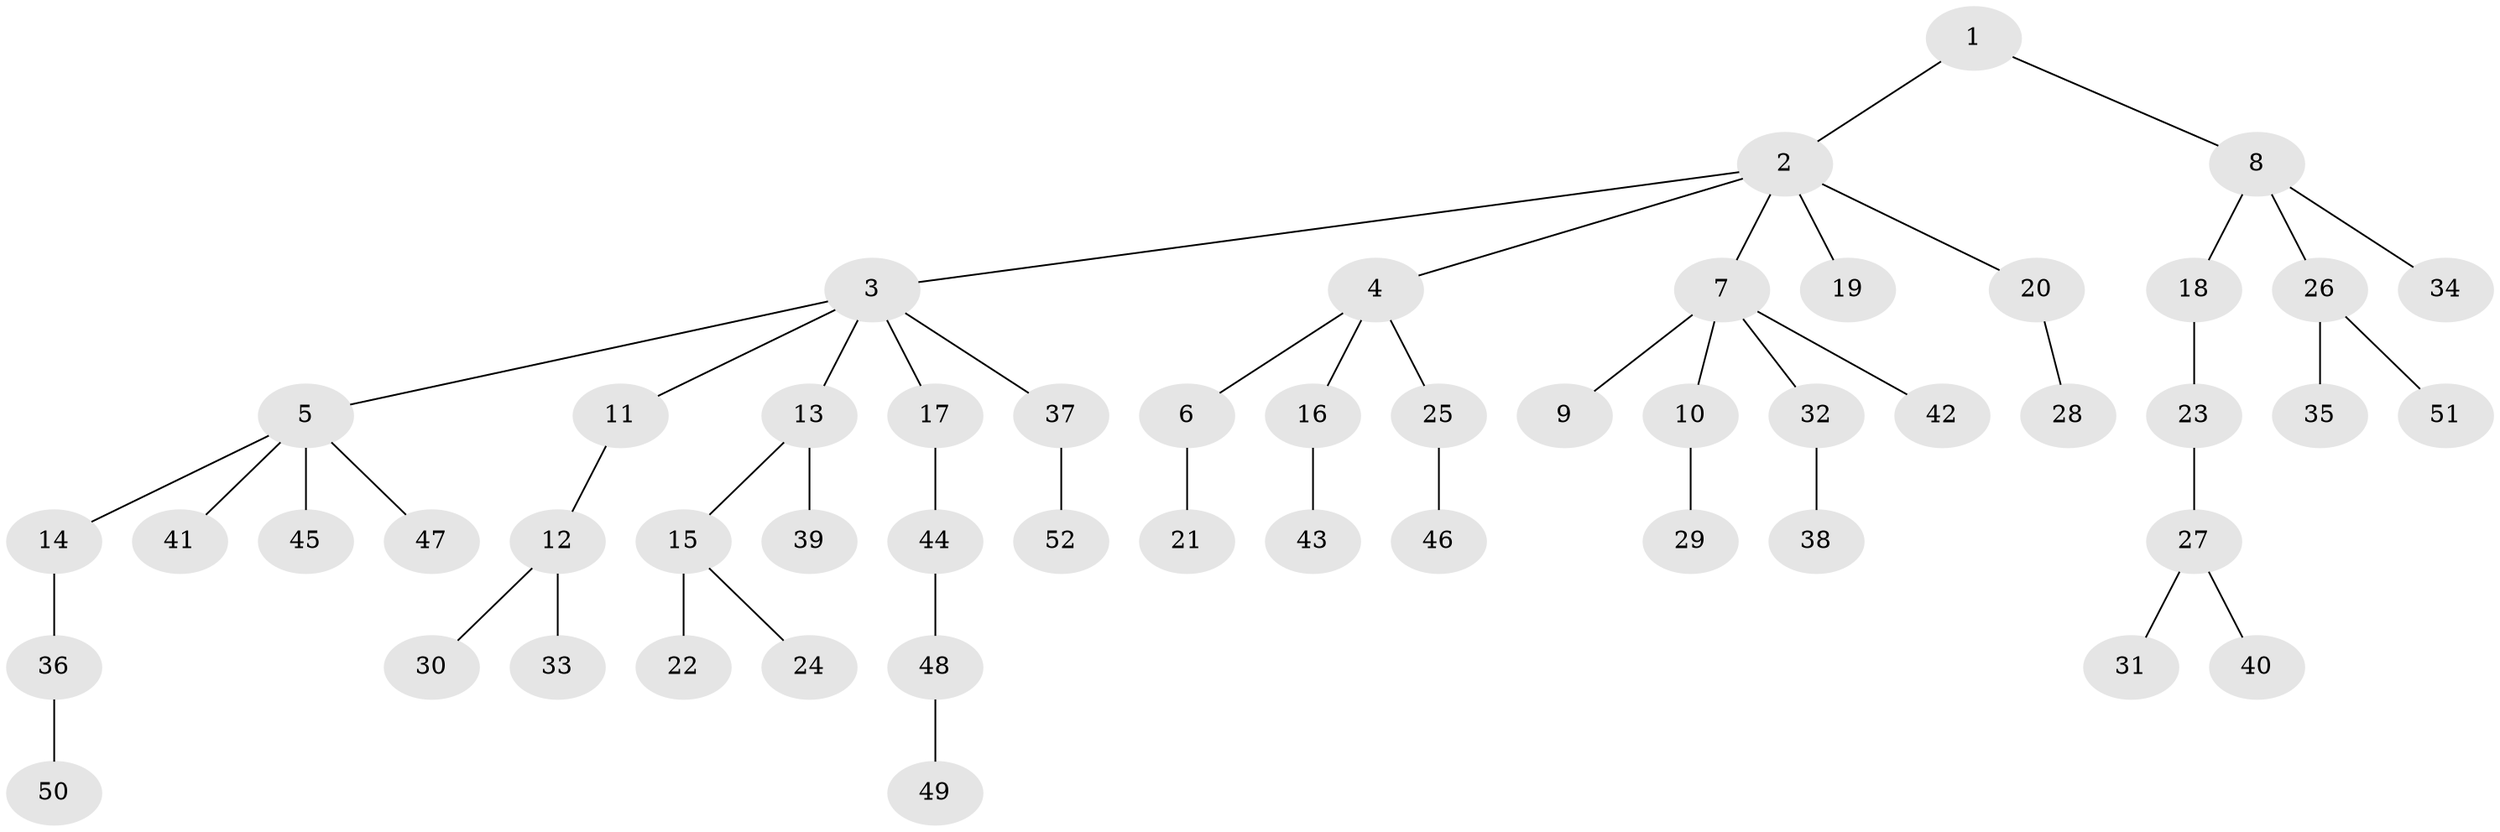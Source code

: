 // coarse degree distribution, {2: 0.25, 6: 0.027777777777777776, 9: 0.027777777777777776, 4: 0.05555555555555555, 1: 0.5833333333333334, 5: 0.027777777777777776, 3: 0.027777777777777776}
// Generated by graph-tools (version 1.1) at 2025/24/03/03/25 07:24:06]
// undirected, 52 vertices, 51 edges
graph export_dot {
graph [start="1"]
  node [color=gray90,style=filled];
  1;
  2;
  3;
  4;
  5;
  6;
  7;
  8;
  9;
  10;
  11;
  12;
  13;
  14;
  15;
  16;
  17;
  18;
  19;
  20;
  21;
  22;
  23;
  24;
  25;
  26;
  27;
  28;
  29;
  30;
  31;
  32;
  33;
  34;
  35;
  36;
  37;
  38;
  39;
  40;
  41;
  42;
  43;
  44;
  45;
  46;
  47;
  48;
  49;
  50;
  51;
  52;
  1 -- 2;
  1 -- 8;
  2 -- 3;
  2 -- 4;
  2 -- 7;
  2 -- 19;
  2 -- 20;
  3 -- 5;
  3 -- 11;
  3 -- 13;
  3 -- 17;
  3 -- 37;
  4 -- 6;
  4 -- 16;
  4 -- 25;
  5 -- 14;
  5 -- 41;
  5 -- 45;
  5 -- 47;
  6 -- 21;
  7 -- 9;
  7 -- 10;
  7 -- 32;
  7 -- 42;
  8 -- 18;
  8 -- 26;
  8 -- 34;
  10 -- 29;
  11 -- 12;
  12 -- 30;
  12 -- 33;
  13 -- 15;
  13 -- 39;
  14 -- 36;
  15 -- 22;
  15 -- 24;
  16 -- 43;
  17 -- 44;
  18 -- 23;
  20 -- 28;
  23 -- 27;
  25 -- 46;
  26 -- 35;
  26 -- 51;
  27 -- 31;
  27 -- 40;
  32 -- 38;
  36 -- 50;
  37 -- 52;
  44 -- 48;
  48 -- 49;
}
